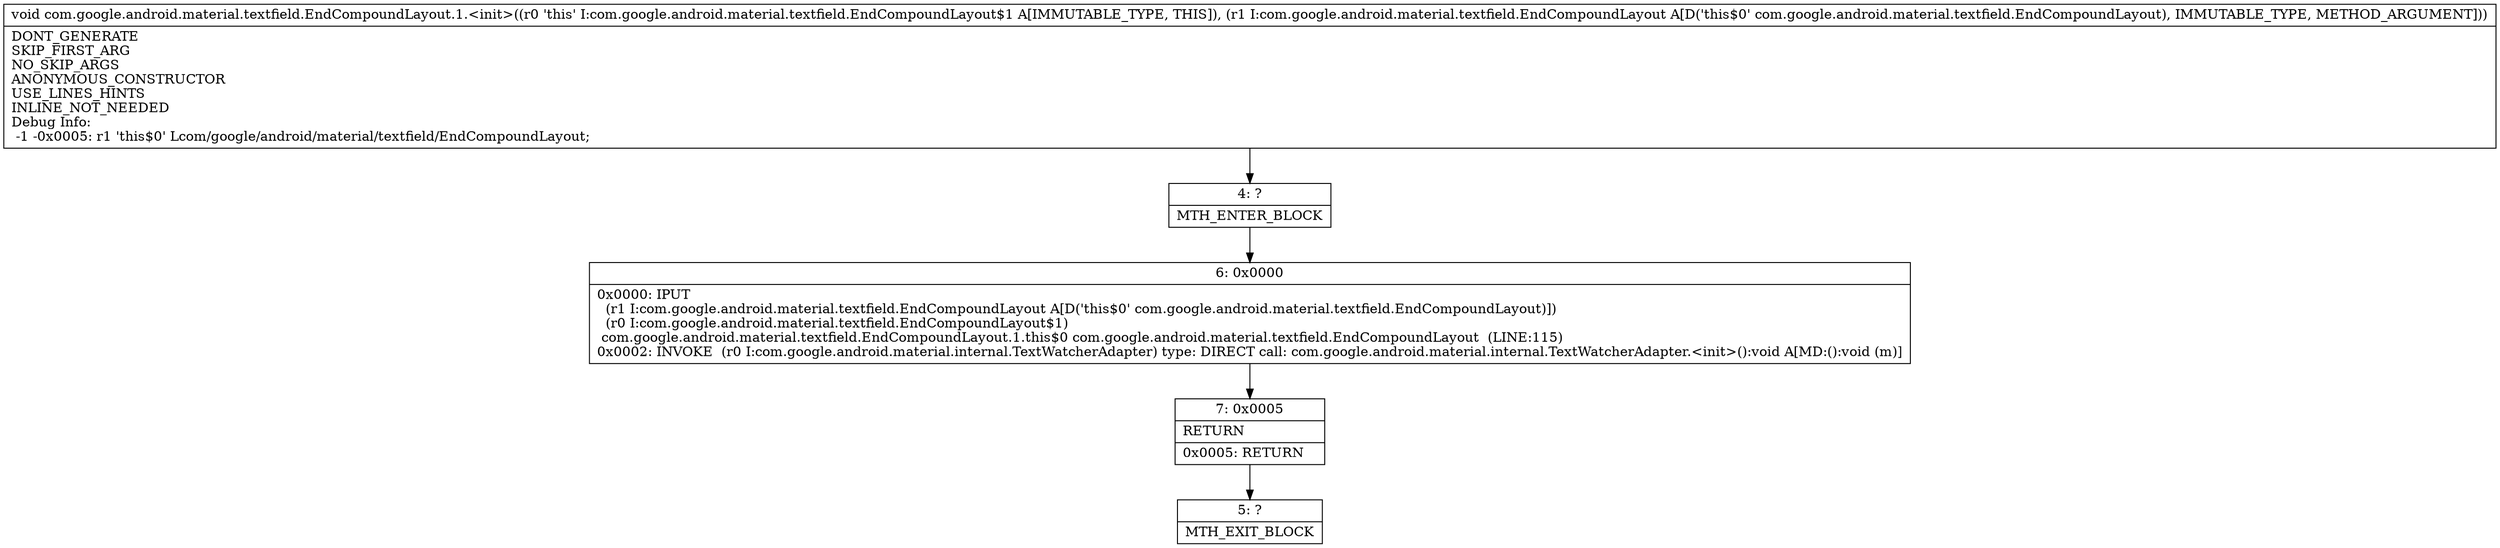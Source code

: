 digraph "CFG forcom.google.android.material.textfield.EndCompoundLayout.1.\<init\>(Lcom\/google\/android\/material\/textfield\/EndCompoundLayout;)V" {
Node_4 [shape=record,label="{4\:\ ?|MTH_ENTER_BLOCK\l}"];
Node_6 [shape=record,label="{6\:\ 0x0000|0x0000: IPUT  \l  (r1 I:com.google.android.material.textfield.EndCompoundLayout A[D('this$0' com.google.android.material.textfield.EndCompoundLayout)])\l  (r0 I:com.google.android.material.textfield.EndCompoundLayout$1)\l com.google.android.material.textfield.EndCompoundLayout.1.this$0 com.google.android.material.textfield.EndCompoundLayout  (LINE:115)\l0x0002: INVOKE  (r0 I:com.google.android.material.internal.TextWatcherAdapter) type: DIRECT call: com.google.android.material.internal.TextWatcherAdapter.\<init\>():void A[MD:():void (m)]\l}"];
Node_7 [shape=record,label="{7\:\ 0x0005|RETURN\l|0x0005: RETURN   \l}"];
Node_5 [shape=record,label="{5\:\ ?|MTH_EXIT_BLOCK\l}"];
MethodNode[shape=record,label="{void com.google.android.material.textfield.EndCompoundLayout.1.\<init\>((r0 'this' I:com.google.android.material.textfield.EndCompoundLayout$1 A[IMMUTABLE_TYPE, THIS]), (r1 I:com.google.android.material.textfield.EndCompoundLayout A[D('this$0' com.google.android.material.textfield.EndCompoundLayout), IMMUTABLE_TYPE, METHOD_ARGUMENT]))  | DONT_GENERATE\lSKIP_FIRST_ARG\lNO_SKIP_ARGS\lANONYMOUS_CONSTRUCTOR\lUSE_LINES_HINTS\lINLINE_NOT_NEEDED\lDebug Info:\l  \-1 \-0x0005: r1 'this$0' Lcom\/google\/android\/material\/textfield\/EndCompoundLayout;\l}"];
MethodNode -> Node_4;Node_4 -> Node_6;
Node_6 -> Node_7;
Node_7 -> Node_5;
}

